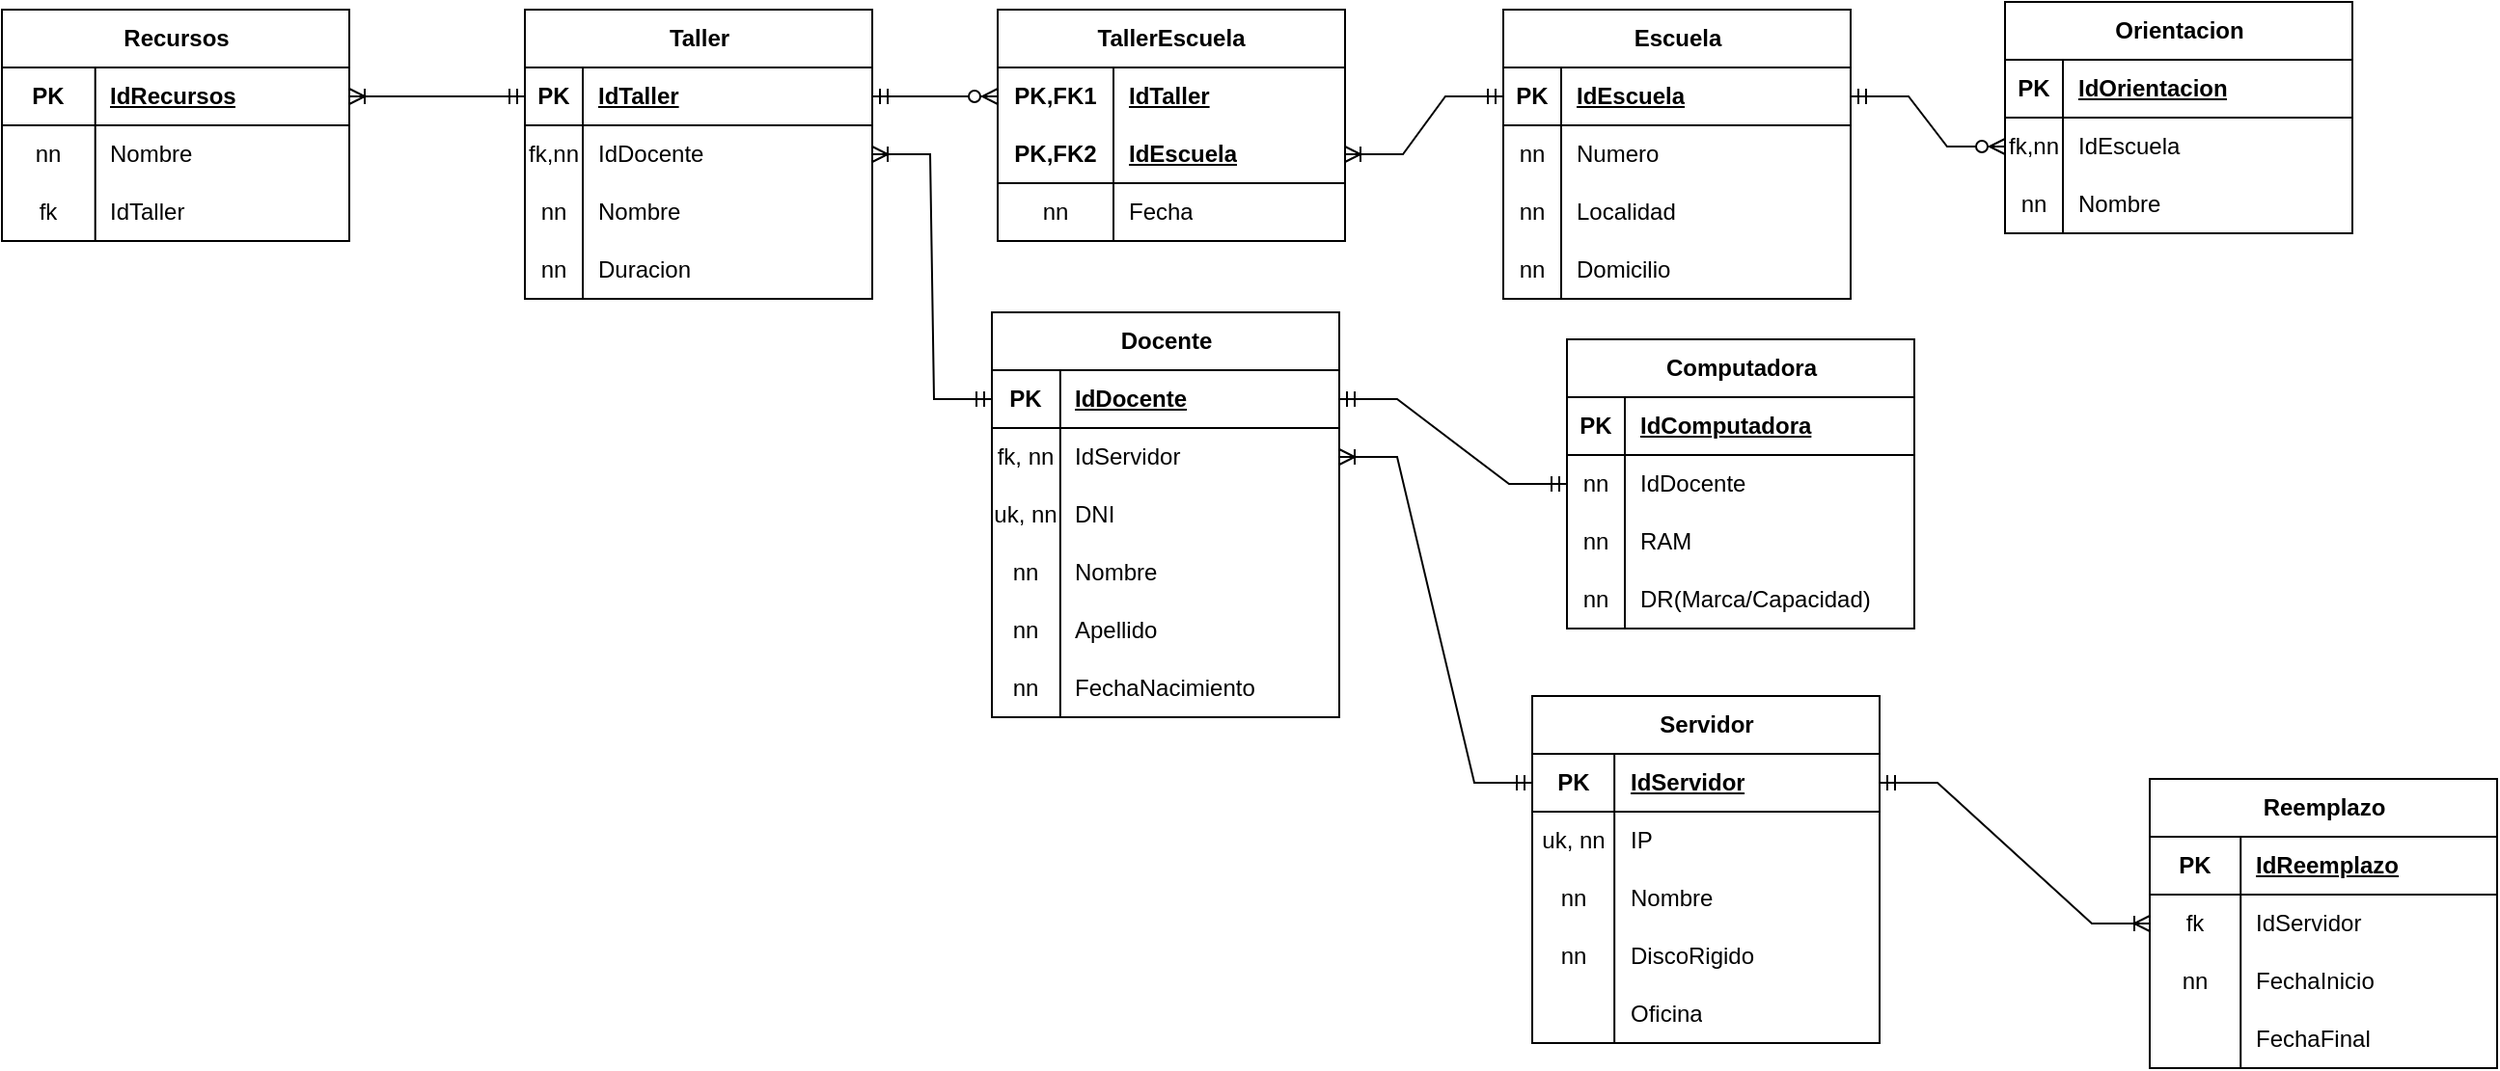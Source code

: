 <mxfile version="22.1.4" type="github">
  <diagram name="Page-1" id="a7pNmjv5opjbrcWNpLc7">
    <mxGraphModel dx="1587" dy="684" grid="0" gridSize="10" guides="1" tooltips="1" connect="1" arrows="1" fold="1" page="0" pageScale="1" pageWidth="850" pageHeight="1100" math="0" shadow="0">
      <root>
        <mxCell id="0" />
        <mxCell id="1" parent="0" />
        <mxCell id="UQmTX6FbrtQx3RFLPW82-1" value="Taller" style="shape=table;startSize=30;container=1;collapsible=1;childLayout=tableLayout;fixedRows=1;rowLines=0;fontStyle=1;align=center;resizeLast=1;html=1;" vertex="1" parent="1">
          <mxGeometry x="183" y="227" width="180" height="150" as="geometry" />
        </mxCell>
        <mxCell id="UQmTX6FbrtQx3RFLPW82-2" value="" style="shape=tableRow;horizontal=0;startSize=0;swimlaneHead=0;swimlaneBody=0;fillColor=none;collapsible=0;dropTarget=0;points=[[0,0.5],[1,0.5]];portConstraint=eastwest;top=0;left=0;right=0;bottom=1;" vertex="1" parent="UQmTX6FbrtQx3RFLPW82-1">
          <mxGeometry y="30" width="180" height="30" as="geometry" />
        </mxCell>
        <mxCell id="UQmTX6FbrtQx3RFLPW82-3" value="PK" style="shape=partialRectangle;connectable=0;fillColor=none;top=0;left=0;bottom=0;right=0;fontStyle=1;overflow=hidden;whiteSpace=wrap;html=1;" vertex="1" parent="UQmTX6FbrtQx3RFLPW82-2">
          <mxGeometry width="30" height="30" as="geometry">
            <mxRectangle width="30" height="30" as="alternateBounds" />
          </mxGeometry>
        </mxCell>
        <mxCell id="UQmTX6FbrtQx3RFLPW82-4" value="IdTaller" style="shape=partialRectangle;connectable=0;fillColor=none;top=0;left=0;bottom=0;right=0;align=left;spacingLeft=6;fontStyle=5;overflow=hidden;whiteSpace=wrap;html=1;" vertex="1" parent="UQmTX6FbrtQx3RFLPW82-2">
          <mxGeometry x="30" width="150" height="30" as="geometry">
            <mxRectangle width="150" height="30" as="alternateBounds" />
          </mxGeometry>
        </mxCell>
        <mxCell id="UQmTX6FbrtQx3RFLPW82-5" value="" style="shape=tableRow;horizontal=0;startSize=0;swimlaneHead=0;swimlaneBody=0;fillColor=none;collapsible=0;dropTarget=0;points=[[0,0.5],[1,0.5]];portConstraint=eastwest;top=0;left=0;right=0;bottom=0;" vertex="1" parent="UQmTX6FbrtQx3RFLPW82-1">
          <mxGeometry y="60" width="180" height="30" as="geometry" />
        </mxCell>
        <mxCell id="UQmTX6FbrtQx3RFLPW82-6" value="fk,nn" style="shape=partialRectangle;connectable=0;fillColor=none;top=0;left=0;bottom=0;right=0;editable=1;overflow=hidden;whiteSpace=wrap;html=1;" vertex="1" parent="UQmTX6FbrtQx3RFLPW82-5">
          <mxGeometry width="30" height="30" as="geometry">
            <mxRectangle width="30" height="30" as="alternateBounds" />
          </mxGeometry>
        </mxCell>
        <mxCell id="UQmTX6FbrtQx3RFLPW82-7" value="IdDocente" style="shape=partialRectangle;connectable=0;fillColor=none;top=0;left=0;bottom=0;right=0;align=left;spacingLeft=6;overflow=hidden;whiteSpace=wrap;html=1;" vertex="1" parent="UQmTX6FbrtQx3RFLPW82-5">
          <mxGeometry x="30" width="150" height="30" as="geometry">
            <mxRectangle width="150" height="30" as="alternateBounds" />
          </mxGeometry>
        </mxCell>
        <mxCell id="UQmTX6FbrtQx3RFLPW82-93" value="" style="shape=tableRow;horizontal=0;startSize=0;swimlaneHead=0;swimlaneBody=0;fillColor=none;collapsible=0;dropTarget=0;points=[[0,0.5],[1,0.5]];portConstraint=eastwest;top=0;left=0;right=0;bottom=0;" vertex="1" parent="UQmTX6FbrtQx3RFLPW82-1">
          <mxGeometry y="90" width="180" height="30" as="geometry" />
        </mxCell>
        <mxCell id="UQmTX6FbrtQx3RFLPW82-94" value="nn" style="shape=partialRectangle;connectable=0;fillColor=none;top=0;left=0;bottom=0;right=0;editable=1;overflow=hidden;whiteSpace=wrap;html=1;" vertex="1" parent="UQmTX6FbrtQx3RFLPW82-93">
          <mxGeometry width="30" height="30" as="geometry">
            <mxRectangle width="30" height="30" as="alternateBounds" />
          </mxGeometry>
        </mxCell>
        <mxCell id="UQmTX6FbrtQx3RFLPW82-95" value="Nombre" style="shape=partialRectangle;connectable=0;fillColor=none;top=0;left=0;bottom=0;right=0;align=left;spacingLeft=6;overflow=hidden;whiteSpace=wrap;html=1;" vertex="1" parent="UQmTX6FbrtQx3RFLPW82-93">
          <mxGeometry x="30" width="150" height="30" as="geometry">
            <mxRectangle width="150" height="30" as="alternateBounds" />
          </mxGeometry>
        </mxCell>
        <mxCell id="UQmTX6FbrtQx3RFLPW82-8" value="" style="shape=tableRow;horizontal=0;startSize=0;swimlaneHead=0;swimlaneBody=0;fillColor=none;collapsible=0;dropTarget=0;points=[[0,0.5],[1,0.5]];portConstraint=eastwest;top=0;left=0;right=0;bottom=0;" vertex="1" parent="UQmTX6FbrtQx3RFLPW82-1">
          <mxGeometry y="120" width="180" height="30" as="geometry" />
        </mxCell>
        <mxCell id="UQmTX6FbrtQx3RFLPW82-9" value="nn" style="shape=partialRectangle;connectable=0;fillColor=none;top=0;left=0;bottom=0;right=0;editable=1;overflow=hidden;whiteSpace=wrap;html=1;" vertex="1" parent="UQmTX6FbrtQx3RFLPW82-8">
          <mxGeometry width="30" height="30" as="geometry">
            <mxRectangle width="30" height="30" as="alternateBounds" />
          </mxGeometry>
        </mxCell>
        <mxCell id="UQmTX6FbrtQx3RFLPW82-10" value="Duracion" style="shape=partialRectangle;connectable=0;fillColor=none;top=0;left=0;bottom=0;right=0;align=left;spacingLeft=6;overflow=hidden;whiteSpace=wrap;html=1;" vertex="1" parent="UQmTX6FbrtQx3RFLPW82-8">
          <mxGeometry x="30" width="150" height="30" as="geometry">
            <mxRectangle width="150" height="30" as="alternateBounds" />
          </mxGeometry>
        </mxCell>
        <mxCell id="UQmTX6FbrtQx3RFLPW82-14" value="Escuela" style="shape=table;startSize=30;container=1;collapsible=1;childLayout=tableLayout;fixedRows=1;rowLines=0;fontStyle=1;align=center;resizeLast=1;html=1;" vertex="1" parent="1">
          <mxGeometry x="690" y="227" width="180" height="150" as="geometry" />
        </mxCell>
        <mxCell id="UQmTX6FbrtQx3RFLPW82-15" value="" style="shape=tableRow;horizontal=0;startSize=0;swimlaneHead=0;swimlaneBody=0;fillColor=none;collapsible=0;dropTarget=0;points=[[0,0.5],[1,0.5]];portConstraint=eastwest;top=0;left=0;right=0;bottom=1;" vertex="1" parent="UQmTX6FbrtQx3RFLPW82-14">
          <mxGeometry y="30" width="180" height="30" as="geometry" />
        </mxCell>
        <mxCell id="UQmTX6FbrtQx3RFLPW82-16" value="PK" style="shape=partialRectangle;connectable=0;fillColor=none;top=0;left=0;bottom=0;right=0;fontStyle=1;overflow=hidden;whiteSpace=wrap;html=1;" vertex="1" parent="UQmTX6FbrtQx3RFLPW82-15">
          <mxGeometry width="30" height="30" as="geometry">
            <mxRectangle width="30" height="30" as="alternateBounds" />
          </mxGeometry>
        </mxCell>
        <mxCell id="UQmTX6FbrtQx3RFLPW82-17" value="IdEscuela" style="shape=partialRectangle;connectable=0;fillColor=none;top=0;left=0;bottom=0;right=0;align=left;spacingLeft=6;fontStyle=5;overflow=hidden;whiteSpace=wrap;html=1;" vertex="1" parent="UQmTX6FbrtQx3RFLPW82-15">
          <mxGeometry x="30" width="150" height="30" as="geometry">
            <mxRectangle width="150" height="30" as="alternateBounds" />
          </mxGeometry>
        </mxCell>
        <mxCell id="UQmTX6FbrtQx3RFLPW82-18" value="" style="shape=tableRow;horizontal=0;startSize=0;swimlaneHead=0;swimlaneBody=0;fillColor=none;collapsible=0;dropTarget=0;points=[[0,0.5],[1,0.5]];portConstraint=eastwest;top=0;left=0;right=0;bottom=0;" vertex="1" parent="UQmTX6FbrtQx3RFLPW82-14">
          <mxGeometry y="60" width="180" height="30" as="geometry" />
        </mxCell>
        <mxCell id="UQmTX6FbrtQx3RFLPW82-19" value="nn" style="shape=partialRectangle;connectable=0;fillColor=none;top=0;left=0;bottom=0;right=0;editable=1;overflow=hidden;whiteSpace=wrap;html=1;" vertex="1" parent="UQmTX6FbrtQx3RFLPW82-18">
          <mxGeometry width="30" height="30" as="geometry">
            <mxRectangle width="30" height="30" as="alternateBounds" />
          </mxGeometry>
        </mxCell>
        <mxCell id="UQmTX6FbrtQx3RFLPW82-20" value="Numero" style="shape=partialRectangle;connectable=0;fillColor=none;top=0;left=0;bottom=0;right=0;align=left;spacingLeft=6;overflow=hidden;whiteSpace=wrap;html=1;" vertex="1" parent="UQmTX6FbrtQx3RFLPW82-18">
          <mxGeometry x="30" width="150" height="30" as="geometry">
            <mxRectangle width="150" height="30" as="alternateBounds" />
          </mxGeometry>
        </mxCell>
        <mxCell id="UQmTX6FbrtQx3RFLPW82-21" value="" style="shape=tableRow;horizontal=0;startSize=0;swimlaneHead=0;swimlaneBody=0;fillColor=none;collapsible=0;dropTarget=0;points=[[0,0.5],[1,0.5]];portConstraint=eastwest;top=0;left=0;right=0;bottom=0;" vertex="1" parent="UQmTX6FbrtQx3RFLPW82-14">
          <mxGeometry y="90" width="180" height="30" as="geometry" />
        </mxCell>
        <mxCell id="UQmTX6FbrtQx3RFLPW82-22" value="nn" style="shape=partialRectangle;connectable=0;fillColor=none;top=0;left=0;bottom=0;right=0;editable=1;overflow=hidden;whiteSpace=wrap;html=1;" vertex="1" parent="UQmTX6FbrtQx3RFLPW82-21">
          <mxGeometry width="30" height="30" as="geometry">
            <mxRectangle width="30" height="30" as="alternateBounds" />
          </mxGeometry>
        </mxCell>
        <mxCell id="UQmTX6FbrtQx3RFLPW82-23" value="Localidad" style="shape=partialRectangle;connectable=0;fillColor=none;top=0;left=0;bottom=0;right=0;align=left;spacingLeft=6;overflow=hidden;whiteSpace=wrap;html=1;" vertex="1" parent="UQmTX6FbrtQx3RFLPW82-21">
          <mxGeometry x="30" width="150" height="30" as="geometry">
            <mxRectangle width="150" height="30" as="alternateBounds" />
          </mxGeometry>
        </mxCell>
        <mxCell id="UQmTX6FbrtQx3RFLPW82-24" value="" style="shape=tableRow;horizontal=0;startSize=0;swimlaneHead=0;swimlaneBody=0;fillColor=none;collapsible=0;dropTarget=0;points=[[0,0.5],[1,0.5]];portConstraint=eastwest;top=0;left=0;right=0;bottom=0;" vertex="1" parent="UQmTX6FbrtQx3RFLPW82-14">
          <mxGeometry y="120" width="180" height="30" as="geometry" />
        </mxCell>
        <mxCell id="UQmTX6FbrtQx3RFLPW82-25" value="nn" style="shape=partialRectangle;connectable=0;fillColor=none;top=0;left=0;bottom=0;right=0;editable=1;overflow=hidden;whiteSpace=wrap;html=1;" vertex="1" parent="UQmTX6FbrtQx3RFLPW82-24">
          <mxGeometry width="30" height="30" as="geometry">
            <mxRectangle width="30" height="30" as="alternateBounds" />
          </mxGeometry>
        </mxCell>
        <mxCell id="UQmTX6FbrtQx3RFLPW82-26" value="Domicilio" style="shape=partialRectangle;connectable=0;fillColor=none;top=0;left=0;bottom=0;right=0;align=left;spacingLeft=6;overflow=hidden;whiteSpace=wrap;html=1;" vertex="1" parent="UQmTX6FbrtQx3RFLPW82-24">
          <mxGeometry x="30" width="150" height="30" as="geometry">
            <mxRectangle width="150" height="30" as="alternateBounds" />
          </mxGeometry>
        </mxCell>
        <mxCell id="UQmTX6FbrtQx3RFLPW82-27" value="TallerEscuela" style="shape=table;startSize=30;container=1;collapsible=1;childLayout=tableLayout;fixedRows=1;rowLines=0;fontStyle=1;align=center;resizeLast=1;html=1;whiteSpace=wrap;" vertex="1" parent="1">
          <mxGeometry x="428" y="227" width="180" height="120" as="geometry" />
        </mxCell>
        <mxCell id="UQmTX6FbrtQx3RFLPW82-28" value="" style="shape=tableRow;horizontal=0;startSize=0;swimlaneHead=0;swimlaneBody=0;fillColor=none;collapsible=0;dropTarget=0;points=[[0,0.5],[1,0.5]];portConstraint=eastwest;top=0;left=0;right=0;bottom=0;html=1;" vertex="1" parent="UQmTX6FbrtQx3RFLPW82-27">
          <mxGeometry y="30" width="180" height="30" as="geometry" />
        </mxCell>
        <mxCell id="UQmTX6FbrtQx3RFLPW82-29" value="PK,FK1" style="shape=partialRectangle;connectable=0;fillColor=none;top=0;left=0;bottom=0;right=0;fontStyle=1;overflow=hidden;html=1;whiteSpace=wrap;" vertex="1" parent="UQmTX6FbrtQx3RFLPW82-28">
          <mxGeometry width="60" height="30" as="geometry">
            <mxRectangle width="60" height="30" as="alternateBounds" />
          </mxGeometry>
        </mxCell>
        <mxCell id="UQmTX6FbrtQx3RFLPW82-30" value="IdTaller" style="shape=partialRectangle;connectable=0;fillColor=none;top=0;left=0;bottom=0;right=0;align=left;spacingLeft=6;fontStyle=5;overflow=hidden;html=1;whiteSpace=wrap;" vertex="1" parent="UQmTX6FbrtQx3RFLPW82-28">
          <mxGeometry x="60" width="120" height="30" as="geometry">
            <mxRectangle width="120" height="30" as="alternateBounds" />
          </mxGeometry>
        </mxCell>
        <mxCell id="UQmTX6FbrtQx3RFLPW82-31" value="" style="shape=tableRow;horizontal=0;startSize=0;swimlaneHead=0;swimlaneBody=0;fillColor=none;collapsible=0;dropTarget=0;points=[[0,0.5],[1,0.5]];portConstraint=eastwest;top=0;left=0;right=0;bottom=1;html=1;" vertex="1" parent="UQmTX6FbrtQx3RFLPW82-27">
          <mxGeometry y="60" width="180" height="30" as="geometry" />
        </mxCell>
        <mxCell id="UQmTX6FbrtQx3RFLPW82-32" value="PK,FK2" style="shape=partialRectangle;connectable=0;fillColor=none;top=0;left=0;bottom=0;right=0;fontStyle=1;overflow=hidden;html=1;whiteSpace=wrap;" vertex="1" parent="UQmTX6FbrtQx3RFLPW82-31">
          <mxGeometry width="60" height="30" as="geometry">
            <mxRectangle width="60" height="30" as="alternateBounds" />
          </mxGeometry>
        </mxCell>
        <mxCell id="UQmTX6FbrtQx3RFLPW82-33" value="IdEscuela" style="shape=partialRectangle;connectable=0;fillColor=none;top=0;left=0;bottom=0;right=0;align=left;spacingLeft=6;fontStyle=5;overflow=hidden;html=1;whiteSpace=wrap;" vertex="1" parent="UQmTX6FbrtQx3RFLPW82-31">
          <mxGeometry x="60" width="120" height="30" as="geometry">
            <mxRectangle width="120" height="30" as="alternateBounds" />
          </mxGeometry>
        </mxCell>
        <mxCell id="UQmTX6FbrtQx3RFLPW82-89" value="" style="shape=tableRow;horizontal=0;startSize=0;swimlaneHead=0;swimlaneBody=0;fillColor=none;collapsible=0;dropTarget=0;points=[[0,0.5],[1,0.5]];portConstraint=eastwest;top=0;left=0;right=0;bottom=0;html=1;" vertex="1" parent="UQmTX6FbrtQx3RFLPW82-27">
          <mxGeometry y="90" width="180" height="30" as="geometry" />
        </mxCell>
        <mxCell id="UQmTX6FbrtQx3RFLPW82-90" value="nn" style="shape=partialRectangle;connectable=0;fillColor=none;top=0;left=0;bottom=0;right=0;editable=1;overflow=hidden;html=1;whiteSpace=wrap;" vertex="1" parent="UQmTX6FbrtQx3RFLPW82-89">
          <mxGeometry width="60" height="30" as="geometry">
            <mxRectangle width="60" height="30" as="alternateBounds" />
          </mxGeometry>
        </mxCell>
        <mxCell id="UQmTX6FbrtQx3RFLPW82-91" value="Fecha" style="shape=partialRectangle;connectable=0;fillColor=none;top=0;left=0;bottom=0;right=0;align=left;spacingLeft=6;overflow=hidden;html=1;whiteSpace=wrap;" vertex="1" parent="UQmTX6FbrtQx3RFLPW82-89">
          <mxGeometry x="60" width="120" height="30" as="geometry">
            <mxRectangle width="120" height="30" as="alternateBounds" />
          </mxGeometry>
        </mxCell>
        <mxCell id="UQmTX6FbrtQx3RFLPW82-40" value="" style="edgeStyle=entityRelationEdgeStyle;fontSize=12;html=1;endArrow=ERzeroToMany;startArrow=ERmandOne;rounded=0;" edge="1" parent="1" source="UQmTX6FbrtQx3RFLPW82-2" target="UQmTX6FbrtQx3RFLPW82-28">
          <mxGeometry width="100" height="100" relative="1" as="geometry">
            <mxPoint x="371" y="288" as="sourcePoint" />
            <mxPoint x="471" y="188" as="targetPoint" />
          </mxGeometry>
        </mxCell>
        <mxCell id="UQmTX6FbrtQx3RFLPW82-41" value="" style="edgeStyle=entityRelationEdgeStyle;fontSize=12;html=1;endArrow=ERoneToMany;startArrow=ERmandOne;rounded=0;" edge="1" parent="1" source="UQmTX6FbrtQx3RFLPW82-15" target="UQmTX6FbrtQx3RFLPW82-31">
          <mxGeometry width="100" height="100" relative="1" as="geometry">
            <mxPoint x="605" y="326" as="sourcePoint" />
            <mxPoint x="705" y="226" as="targetPoint" />
          </mxGeometry>
        </mxCell>
        <mxCell id="UQmTX6FbrtQx3RFLPW82-42" value="Recursos" style="shape=table;startSize=30;container=1;collapsible=1;childLayout=tableLayout;fixedRows=1;rowLines=0;fontStyle=1;align=center;resizeLast=1;html=1;" vertex="1" parent="1">
          <mxGeometry x="-88" y="227" width="180" height="120" as="geometry" />
        </mxCell>
        <mxCell id="UQmTX6FbrtQx3RFLPW82-43" value="" style="shape=tableRow;horizontal=0;startSize=0;swimlaneHead=0;swimlaneBody=0;fillColor=none;collapsible=0;dropTarget=0;points=[[0,0.5],[1,0.5]];portConstraint=eastwest;top=0;left=0;right=0;bottom=1;" vertex="1" parent="UQmTX6FbrtQx3RFLPW82-42">
          <mxGeometry y="30" width="180" height="30" as="geometry" />
        </mxCell>
        <mxCell id="UQmTX6FbrtQx3RFLPW82-44" value="PK" style="shape=partialRectangle;connectable=0;fillColor=none;top=0;left=0;bottom=0;right=0;fontStyle=1;overflow=hidden;whiteSpace=wrap;html=1;" vertex="1" parent="UQmTX6FbrtQx3RFLPW82-43">
          <mxGeometry width="48.35" height="30" as="geometry">
            <mxRectangle width="48.35" height="30" as="alternateBounds" />
          </mxGeometry>
        </mxCell>
        <mxCell id="UQmTX6FbrtQx3RFLPW82-45" value="IdRecursos" style="shape=partialRectangle;connectable=0;fillColor=none;top=0;left=0;bottom=0;right=0;align=left;spacingLeft=6;fontStyle=5;overflow=hidden;whiteSpace=wrap;html=1;" vertex="1" parent="UQmTX6FbrtQx3RFLPW82-43">
          <mxGeometry x="48.35" width="131.65" height="30" as="geometry">
            <mxRectangle width="131.65" height="30" as="alternateBounds" />
          </mxGeometry>
        </mxCell>
        <mxCell id="UQmTX6FbrtQx3RFLPW82-46" value="" style="shape=tableRow;horizontal=0;startSize=0;swimlaneHead=0;swimlaneBody=0;fillColor=none;collapsible=0;dropTarget=0;points=[[0,0.5],[1,0.5]];portConstraint=eastwest;top=0;left=0;right=0;bottom=0;" vertex="1" parent="UQmTX6FbrtQx3RFLPW82-42">
          <mxGeometry y="60" width="180" height="30" as="geometry" />
        </mxCell>
        <mxCell id="UQmTX6FbrtQx3RFLPW82-47" value="nn" style="shape=partialRectangle;connectable=0;fillColor=none;top=0;left=0;bottom=0;right=0;editable=1;overflow=hidden;whiteSpace=wrap;html=1;" vertex="1" parent="UQmTX6FbrtQx3RFLPW82-46">
          <mxGeometry width="48.35" height="30" as="geometry">
            <mxRectangle width="48.35" height="30" as="alternateBounds" />
          </mxGeometry>
        </mxCell>
        <mxCell id="UQmTX6FbrtQx3RFLPW82-48" value="Nombre" style="shape=partialRectangle;connectable=0;fillColor=none;top=0;left=0;bottom=0;right=0;align=left;spacingLeft=6;overflow=hidden;whiteSpace=wrap;html=1;" vertex="1" parent="UQmTX6FbrtQx3RFLPW82-46">
          <mxGeometry x="48.35" width="131.65" height="30" as="geometry">
            <mxRectangle width="131.65" height="30" as="alternateBounds" />
          </mxGeometry>
        </mxCell>
        <mxCell id="UQmTX6FbrtQx3RFLPW82-49" value="" style="shape=tableRow;horizontal=0;startSize=0;swimlaneHead=0;swimlaneBody=0;fillColor=none;collapsible=0;dropTarget=0;points=[[0,0.5],[1,0.5]];portConstraint=eastwest;top=0;left=0;right=0;bottom=0;" vertex="1" parent="UQmTX6FbrtQx3RFLPW82-42">
          <mxGeometry y="90" width="180" height="30" as="geometry" />
        </mxCell>
        <mxCell id="UQmTX6FbrtQx3RFLPW82-50" value="fk" style="shape=partialRectangle;connectable=0;fillColor=none;top=0;left=0;bottom=0;right=0;editable=1;overflow=hidden;whiteSpace=wrap;html=1;" vertex="1" parent="UQmTX6FbrtQx3RFLPW82-49">
          <mxGeometry width="48.35" height="30" as="geometry">
            <mxRectangle width="48.35" height="30" as="alternateBounds" />
          </mxGeometry>
        </mxCell>
        <mxCell id="UQmTX6FbrtQx3RFLPW82-51" value="IdTaller" style="shape=partialRectangle;connectable=0;fillColor=none;top=0;left=0;bottom=0;right=0;align=left;spacingLeft=6;overflow=hidden;whiteSpace=wrap;html=1;" vertex="1" parent="UQmTX6FbrtQx3RFLPW82-49">
          <mxGeometry x="48.35" width="131.65" height="30" as="geometry">
            <mxRectangle width="131.65" height="30" as="alternateBounds" />
          </mxGeometry>
        </mxCell>
        <mxCell id="UQmTX6FbrtQx3RFLPW82-55" value="" style="edgeStyle=entityRelationEdgeStyle;fontSize=12;html=1;endArrow=ERoneToMany;startArrow=ERmandOne;rounded=0;" edge="1" parent="1" source="UQmTX6FbrtQx3RFLPW82-2" target="UQmTX6FbrtQx3RFLPW82-43">
          <mxGeometry width="100" height="100" relative="1" as="geometry">
            <mxPoint x="32" y="404" as="sourcePoint" />
            <mxPoint x="367" y="328" as="targetPoint" />
          </mxGeometry>
        </mxCell>
        <mxCell id="UQmTX6FbrtQx3RFLPW82-59" value="Orientacion" style="shape=table;startSize=30;container=1;collapsible=1;childLayout=tableLayout;fixedRows=1;rowLines=0;fontStyle=1;align=center;resizeLast=1;html=1;" vertex="1" parent="1">
          <mxGeometry x="950" y="223" width="180" height="120" as="geometry" />
        </mxCell>
        <mxCell id="UQmTX6FbrtQx3RFLPW82-60" value="" style="shape=tableRow;horizontal=0;startSize=0;swimlaneHead=0;swimlaneBody=0;fillColor=none;collapsible=0;dropTarget=0;points=[[0,0.5],[1,0.5]];portConstraint=eastwest;top=0;left=0;right=0;bottom=1;" vertex="1" parent="UQmTX6FbrtQx3RFLPW82-59">
          <mxGeometry y="30" width="180" height="30" as="geometry" />
        </mxCell>
        <mxCell id="UQmTX6FbrtQx3RFLPW82-61" value="PK" style="shape=partialRectangle;connectable=0;fillColor=none;top=0;left=0;bottom=0;right=0;fontStyle=1;overflow=hidden;whiteSpace=wrap;html=1;" vertex="1" parent="UQmTX6FbrtQx3RFLPW82-60">
          <mxGeometry width="30" height="30" as="geometry">
            <mxRectangle width="30" height="30" as="alternateBounds" />
          </mxGeometry>
        </mxCell>
        <mxCell id="UQmTX6FbrtQx3RFLPW82-62" value="IdOrientacion" style="shape=partialRectangle;connectable=0;fillColor=none;top=0;left=0;bottom=0;right=0;align=left;spacingLeft=6;fontStyle=5;overflow=hidden;whiteSpace=wrap;html=1;" vertex="1" parent="UQmTX6FbrtQx3RFLPW82-60">
          <mxGeometry x="30" width="150" height="30" as="geometry">
            <mxRectangle width="150" height="30" as="alternateBounds" />
          </mxGeometry>
        </mxCell>
        <mxCell id="UQmTX6FbrtQx3RFLPW82-63" value="" style="shape=tableRow;horizontal=0;startSize=0;swimlaneHead=0;swimlaneBody=0;fillColor=none;collapsible=0;dropTarget=0;points=[[0,0.5],[1,0.5]];portConstraint=eastwest;top=0;left=0;right=0;bottom=0;" vertex="1" parent="UQmTX6FbrtQx3RFLPW82-59">
          <mxGeometry y="60" width="180" height="30" as="geometry" />
        </mxCell>
        <mxCell id="UQmTX6FbrtQx3RFLPW82-64" value="fk,nn" style="shape=partialRectangle;connectable=0;fillColor=none;top=0;left=0;bottom=0;right=0;editable=1;overflow=hidden;whiteSpace=wrap;html=1;" vertex="1" parent="UQmTX6FbrtQx3RFLPW82-63">
          <mxGeometry width="30" height="30" as="geometry">
            <mxRectangle width="30" height="30" as="alternateBounds" />
          </mxGeometry>
        </mxCell>
        <mxCell id="UQmTX6FbrtQx3RFLPW82-65" value="IdEscuela" style="shape=partialRectangle;connectable=0;fillColor=none;top=0;left=0;bottom=0;right=0;align=left;spacingLeft=6;overflow=hidden;whiteSpace=wrap;html=1;" vertex="1" parent="UQmTX6FbrtQx3RFLPW82-63">
          <mxGeometry x="30" width="150" height="30" as="geometry">
            <mxRectangle width="150" height="30" as="alternateBounds" />
          </mxGeometry>
        </mxCell>
        <mxCell id="UQmTX6FbrtQx3RFLPW82-66" value="" style="shape=tableRow;horizontal=0;startSize=0;swimlaneHead=0;swimlaneBody=0;fillColor=none;collapsible=0;dropTarget=0;points=[[0,0.5],[1,0.5]];portConstraint=eastwest;top=0;left=0;right=0;bottom=0;" vertex="1" parent="UQmTX6FbrtQx3RFLPW82-59">
          <mxGeometry y="90" width="180" height="30" as="geometry" />
        </mxCell>
        <mxCell id="UQmTX6FbrtQx3RFLPW82-67" value="nn" style="shape=partialRectangle;connectable=0;fillColor=none;top=0;left=0;bottom=0;right=0;editable=1;overflow=hidden;whiteSpace=wrap;html=1;" vertex="1" parent="UQmTX6FbrtQx3RFLPW82-66">
          <mxGeometry width="30" height="30" as="geometry">
            <mxRectangle width="30" height="30" as="alternateBounds" />
          </mxGeometry>
        </mxCell>
        <mxCell id="UQmTX6FbrtQx3RFLPW82-68" value="Nombre" style="shape=partialRectangle;connectable=0;fillColor=none;top=0;left=0;bottom=0;right=0;align=left;spacingLeft=6;overflow=hidden;whiteSpace=wrap;html=1;" vertex="1" parent="UQmTX6FbrtQx3RFLPW82-66">
          <mxGeometry x="30" width="150" height="30" as="geometry">
            <mxRectangle width="150" height="30" as="alternateBounds" />
          </mxGeometry>
        </mxCell>
        <mxCell id="UQmTX6FbrtQx3RFLPW82-72" value="" style="edgeStyle=entityRelationEdgeStyle;fontSize=12;html=1;endArrow=ERzeroToMany;startArrow=ERmandOne;rounded=0;" edge="1" parent="1" source="UQmTX6FbrtQx3RFLPW82-15" target="UQmTX6FbrtQx3RFLPW82-63">
          <mxGeometry width="100" height="100" relative="1" as="geometry">
            <mxPoint x="989" y="346" as="sourcePoint" />
            <mxPoint x="1089" y="246" as="targetPoint" />
          </mxGeometry>
        </mxCell>
        <mxCell id="UQmTX6FbrtQx3RFLPW82-73" value="Docente" style="shape=table;startSize=30;container=1;collapsible=1;childLayout=tableLayout;fixedRows=1;rowLines=0;fontStyle=1;align=center;resizeLast=1;html=1;" vertex="1" parent="1">
          <mxGeometry x="425" y="384" width="180" height="210" as="geometry" />
        </mxCell>
        <mxCell id="UQmTX6FbrtQx3RFLPW82-74" value="" style="shape=tableRow;horizontal=0;startSize=0;swimlaneHead=0;swimlaneBody=0;fillColor=none;collapsible=0;dropTarget=0;points=[[0,0.5],[1,0.5]];portConstraint=eastwest;top=0;left=0;right=0;bottom=1;" vertex="1" parent="UQmTX6FbrtQx3RFLPW82-73">
          <mxGeometry y="30" width="180" height="30" as="geometry" />
        </mxCell>
        <mxCell id="UQmTX6FbrtQx3RFLPW82-75" value="PK" style="shape=partialRectangle;connectable=0;fillColor=none;top=0;left=0;bottom=0;right=0;fontStyle=1;overflow=hidden;whiteSpace=wrap;html=1;" vertex="1" parent="UQmTX6FbrtQx3RFLPW82-74">
          <mxGeometry width="35.421" height="30" as="geometry">
            <mxRectangle width="35.421" height="30" as="alternateBounds" />
          </mxGeometry>
        </mxCell>
        <mxCell id="UQmTX6FbrtQx3RFLPW82-76" value="IdDocente" style="shape=partialRectangle;connectable=0;fillColor=none;top=0;left=0;bottom=0;right=0;align=left;spacingLeft=6;fontStyle=5;overflow=hidden;whiteSpace=wrap;html=1;" vertex="1" parent="UQmTX6FbrtQx3RFLPW82-74">
          <mxGeometry x="35.421" width="144.579" height="30" as="geometry">
            <mxRectangle width="144.579" height="30" as="alternateBounds" />
          </mxGeometry>
        </mxCell>
        <mxCell id="UQmTX6FbrtQx3RFLPW82-77" value="" style="shape=tableRow;horizontal=0;startSize=0;swimlaneHead=0;swimlaneBody=0;fillColor=none;collapsible=0;dropTarget=0;points=[[0,0.5],[1,0.5]];portConstraint=eastwest;top=0;left=0;right=0;bottom=0;" vertex="1" parent="UQmTX6FbrtQx3RFLPW82-73">
          <mxGeometry y="60" width="180" height="30" as="geometry" />
        </mxCell>
        <mxCell id="UQmTX6FbrtQx3RFLPW82-78" value="fk, nn" style="shape=partialRectangle;connectable=0;fillColor=none;top=0;left=0;bottom=0;right=0;editable=1;overflow=hidden;whiteSpace=wrap;html=1;" vertex="1" parent="UQmTX6FbrtQx3RFLPW82-77">
          <mxGeometry width="35.421" height="30" as="geometry">
            <mxRectangle width="35.421" height="30" as="alternateBounds" />
          </mxGeometry>
        </mxCell>
        <mxCell id="UQmTX6FbrtQx3RFLPW82-79" value="IdServidor" style="shape=partialRectangle;connectable=0;fillColor=none;top=0;left=0;bottom=0;right=0;align=left;spacingLeft=6;overflow=hidden;whiteSpace=wrap;html=1;" vertex="1" parent="UQmTX6FbrtQx3RFLPW82-77">
          <mxGeometry x="35.421" width="144.579" height="30" as="geometry">
            <mxRectangle width="144.579" height="30" as="alternateBounds" />
          </mxGeometry>
        </mxCell>
        <mxCell id="UQmTX6FbrtQx3RFLPW82-112" value="" style="shape=tableRow;horizontal=0;startSize=0;swimlaneHead=0;swimlaneBody=0;fillColor=none;collapsible=0;dropTarget=0;points=[[0,0.5],[1,0.5]];portConstraint=eastwest;top=0;left=0;right=0;bottom=0;" vertex="1" parent="UQmTX6FbrtQx3RFLPW82-73">
          <mxGeometry y="90" width="180" height="30" as="geometry" />
        </mxCell>
        <mxCell id="UQmTX6FbrtQx3RFLPW82-113" value="uk, nn" style="shape=partialRectangle;connectable=0;fillColor=none;top=0;left=0;bottom=0;right=0;editable=1;overflow=hidden;whiteSpace=wrap;html=1;" vertex="1" parent="UQmTX6FbrtQx3RFLPW82-112">
          <mxGeometry width="35.421" height="30" as="geometry">
            <mxRectangle width="35.421" height="30" as="alternateBounds" />
          </mxGeometry>
        </mxCell>
        <mxCell id="UQmTX6FbrtQx3RFLPW82-114" value="DNI" style="shape=partialRectangle;connectable=0;fillColor=none;top=0;left=0;bottom=0;right=0;align=left;spacingLeft=6;overflow=hidden;whiteSpace=wrap;html=1;" vertex="1" parent="UQmTX6FbrtQx3RFLPW82-112">
          <mxGeometry x="35.421" width="144.579" height="30" as="geometry">
            <mxRectangle width="144.579" height="30" as="alternateBounds" />
          </mxGeometry>
        </mxCell>
        <mxCell id="UQmTX6FbrtQx3RFLPW82-80" value="" style="shape=tableRow;horizontal=0;startSize=0;swimlaneHead=0;swimlaneBody=0;fillColor=none;collapsible=0;dropTarget=0;points=[[0,0.5],[1,0.5]];portConstraint=eastwest;top=0;left=0;right=0;bottom=0;" vertex="1" parent="UQmTX6FbrtQx3RFLPW82-73">
          <mxGeometry y="120" width="180" height="30" as="geometry" />
        </mxCell>
        <mxCell id="UQmTX6FbrtQx3RFLPW82-81" value="nn" style="shape=partialRectangle;connectable=0;fillColor=none;top=0;left=0;bottom=0;right=0;editable=1;overflow=hidden;whiteSpace=wrap;html=1;" vertex="1" parent="UQmTX6FbrtQx3RFLPW82-80">
          <mxGeometry width="35.421" height="30" as="geometry">
            <mxRectangle width="35.421" height="30" as="alternateBounds" />
          </mxGeometry>
        </mxCell>
        <mxCell id="UQmTX6FbrtQx3RFLPW82-82" value="Nombre" style="shape=partialRectangle;connectable=0;fillColor=none;top=0;left=0;bottom=0;right=0;align=left;spacingLeft=6;overflow=hidden;whiteSpace=wrap;html=1;" vertex="1" parent="UQmTX6FbrtQx3RFLPW82-80">
          <mxGeometry x="35.421" width="144.579" height="30" as="geometry">
            <mxRectangle width="144.579" height="30" as="alternateBounds" />
          </mxGeometry>
        </mxCell>
        <mxCell id="UQmTX6FbrtQx3RFLPW82-83" value="" style="shape=tableRow;horizontal=0;startSize=0;swimlaneHead=0;swimlaneBody=0;fillColor=none;collapsible=0;dropTarget=0;points=[[0,0.5],[1,0.5]];portConstraint=eastwest;top=0;left=0;right=0;bottom=0;" vertex="1" parent="UQmTX6FbrtQx3RFLPW82-73">
          <mxGeometry y="150" width="180" height="30" as="geometry" />
        </mxCell>
        <mxCell id="UQmTX6FbrtQx3RFLPW82-84" value="nn" style="shape=partialRectangle;connectable=0;fillColor=none;top=0;left=0;bottom=0;right=0;editable=1;overflow=hidden;whiteSpace=wrap;html=1;" vertex="1" parent="UQmTX6FbrtQx3RFLPW82-83">
          <mxGeometry width="35.421" height="30" as="geometry">
            <mxRectangle width="35.421" height="30" as="alternateBounds" />
          </mxGeometry>
        </mxCell>
        <mxCell id="UQmTX6FbrtQx3RFLPW82-85" value="Apellido" style="shape=partialRectangle;connectable=0;fillColor=none;top=0;left=0;bottom=0;right=0;align=left;spacingLeft=6;overflow=hidden;whiteSpace=wrap;html=1;" vertex="1" parent="UQmTX6FbrtQx3RFLPW82-83">
          <mxGeometry x="35.421" width="144.579" height="30" as="geometry">
            <mxRectangle width="144.579" height="30" as="alternateBounds" />
          </mxGeometry>
        </mxCell>
        <mxCell id="UQmTX6FbrtQx3RFLPW82-86" value="" style="shape=tableRow;horizontal=0;startSize=0;swimlaneHead=0;swimlaneBody=0;fillColor=none;collapsible=0;dropTarget=0;points=[[0,0.5],[1,0.5]];portConstraint=eastwest;top=0;left=0;right=0;bottom=0;" vertex="1" parent="UQmTX6FbrtQx3RFLPW82-73">
          <mxGeometry y="180" width="180" height="30" as="geometry" />
        </mxCell>
        <mxCell id="UQmTX6FbrtQx3RFLPW82-87" value="nn" style="shape=partialRectangle;connectable=0;fillColor=none;top=0;left=0;bottom=0;right=0;editable=1;overflow=hidden;whiteSpace=wrap;html=1;" vertex="1" parent="UQmTX6FbrtQx3RFLPW82-86">
          <mxGeometry width="35.421" height="30" as="geometry">
            <mxRectangle width="35.421" height="30" as="alternateBounds" />
          </mxGeometry>
        </mxCell>
        <mxCell id="UQmTX6FbrtQx3RFLPW82-88" value="FechaNacimiento" style="shape=partialRectangle;connectable=0;fillColor=none;top=0;left=0;bottom=0;right=0;align=left;spacingLeft=6;overflow=hidden;whiteSpace=wrap;html=1;" vertex="1" parent="UQmTX6FbrtQx3RFLPW82-86">
          <mxGeometry x="35.421" width="144.579" height="30" as="geometry">
            <mxRectangle width="144.579" height="30" as="alternateBounds" />
          </mxGeometry>
        </mxCell>
        <mxCell id="UQmTX6FbrtQx3RFLPW82-92" value="" style="edgeStyle=entityRelationEdgeStyle;fontSize=12;html=1;endArrow=ERoneToMany;startArrow=ERmandOne;rounded=0;" edge="1" parent="1" source="UQmTX6FbrtQx3RFLPW82-74" target="UQmTX6FbrtQx3RFLPW82-5">
          <mxGeometry width="100" height="100" relative="1" as="geometry">
            <mxPoint x="148" y="563" as="sourcePoint" />
            <mxPoint x="248" y="463" as="targetPoint" />
          </mxGeometry>
        </mxCell>
        <mxCell id="UQmTX6FbrtQx3RFLPW82-96" value="Servidor" style="shape=table;startSize=30;container=1;collapsible=1;childLayout=tableLayout;fixedRows=1;rowLines=0;fontStyle=1;align=center;resizeLast=1;html=1;" vertex="1" parent="1">
          <mxGeometry x="705" y="583" width="180" height="180" as="geometry" />
        </mxCell>
        <mxCell id="UQmTX6FbrtQx3RFLPW82-97" value="" style="shape=tableRow;horizontal=0;startSize=0;swimlaneHead=0;swimlaneBody=0;fillColor=none;collapsible=0;dropTarget=0;points=[[0,0.5],[1,0.5]];portConstraint=eastwest;top=0;left=0;right=0;bottom=1;" vertex="1" parent="UQmTX6FbrtQx3RFLPW82-96">
          <mxGeometry y="30" width="180" height="30" as="geometry" />
        </mxCell>
        <mxCell id="UQmTX6FbrtQx3RFLPW82-98" value="PK" style="shape=partialRectangle;connectable=0;fillColor=none;top=0;left=0;bottom=0;right=0;fontStyle=1;overflow=hidden;whiteSpace=wrap;html=1;" vertex="1" parent="UQmTX6FbrtQx3RFLPW82-97">
          <mxGeometry width="42.579" height="30" as="geometry">
            <mxRectangle width="42.579" height="30" as="alternateBounds" />
          </mxGeometry>
        </mxCell>
        <mxCell id="UQmTX6FbrtQx3RFLPW82-99" value="IdServidor" style="shape=partialRectangle;connectable=0;fillColor=none;top=0;left=0;bottom=0;right=0;align=left;spacingLeft=6;fontStyle=5;overflow=hidden;whiteSpace=wrap;html=1;" vertex="1" parent="UQmTX6FbrtQx3RFLPW82-97">
          <mxGeometry x="42.579" width="137.421" height="30" as="geometry">
            <mxRectangle width="137.421" height="30" as="alternateBounds" />
          </mxGeometry>
        </mxCell>
        <mxCell id="UQmTX6FbrtQx3RFLPW82-100" value="" style="shape=tableRow;horizontal=0;startSize=0;swimlaneHead=0;swimlaneBody=0;fillColor=none;collapsible=0;dropTarget=0;points=[[0,0.5],[1,0.5]];portConstraint=eastwest;top=0;left=0;right=0;bottom=0;" vertex="1" parent="UQmTX6FbrtQx3RFLPW82-96">
          <mxGeometry y="60" width="180" height="30" as="geometry" />
        </mxCell>
        <mxCell id="UQmTX6FbrtQx3RFLPW82-101" value="uk, nn" style="shape=partialRectangle;connectable=0;fillColor=none;top=0;left=0;bottom=0;right=0;editable=1;overflow=hidden;whiteSpace=wrap;html=1;" vertex="1" parent="UQmTX6FbrtQx3RFLPW82-100">
          <mxGeometry width="42.579" height="30" as="geometry">
            <mxRectangle width="42.579" height="30" as="alternateBounds" />
          </mxGeometry>
        </mxCell>
        <mxCell id="UQmTX6FbrtQx3RFLPW82-102" value="IP" style="shape=partialRectangle;connectable=0;fillColor=none;top=0;left=0;bottom=0;right=0;align=left;spacingLeft=6;overflow=hidden;whiteSpace=wrap;html=1;" vertex="1" parent="UQmTX6FbrtQx3RFLPW82-100">
          <mxGeometry x="42.579" width="137.421" height="30" as="geometry">
            <mxRectangle width="137.421" height="30" as="alternateBounds" />
          </mxGeometry>
        </mxCell>
        <mxCell id="UQmTX6FbrtQx3RFLPW82-103" value="" style="shape=tableRow;horizontal=0;startSize=0;swimlaneHead=0;swimlaneBody=0;fillColor=none;collapsible=0;dropTarget=0;points=[[0,0.5],[1,0.5]];portConstraint=eastwest;top=0;left=0;right=0;bottom=0;" vertex="1" parent="UQmTX6FbrtQx3RFLPW82-96">
          <mxGeometry y="90" width="180" height="30" as="geometry" />
        </mxCell>
        <mxCell id="UQmTX6FbrtQx3RFLPW82-104" value="nn" style="shape=partialRectangle;connectable=0;fillColor=none;top=0;left=0;bottom=0;right=0;editable=1;overflow=hidden;whiteSpace=wrap;html=1;" vertex="1" parent="UQmTX6FbrtQx3RFLPW82-103">
          <mxGeometry width="42.579" height="30" as="geometry">
            <mxRectangle width="42.579" height="30" as="alternateBounds" />
          </mxGeometry>
        </mxCell>
        <mxCell id="UQmTX6FbrtQx3RFLPW82-105" value="Nombre" style="shape=partialRectangle;connectable=0;fillColor=none;top=0;left=0;bottom=0;right=0;align=left;spacingLeft=6;overflow=hidden;whiteSpace=wrap;html=1;" vertex="1" parent="UQmTX6FbrtQx3RFLPW82-103">
          <mxGeometry x="42.579" width="137.421" height="30" as="geometry">
            <mxRectangle width="137.421" height="30" as="alternateBounds" />
          </mxGeometry>
        </mxCell>
        <mxCell id="UQmTX6FbrtQx3RFLPW82-106" value="" style="shape=tableRow;horizontal=0;startSize=0;swimlaneHead=0;swimlaneBody=0;fillColor=none;collapsible=0;dropTarget=0;points=[[0,0.5],[1,0.5]];portConstraint=eastwest;top=0;left=0;right=0;bottom=0;" vertex="1" parent="UQmTX6FbrtQx3RFLPW82-96">
          <mxGeometry y="120" width="180" height="30" as="geometry" />
        </mxCell>
        <mxCell id="UQmTX6FbrtQx3RFLPW82-107" value="nn" style="shape=partialRectangle;connectable=0;fillColor=none;top=0;left=0;bottom=0;right=0;editable=1;overflow=hidden;whiteSpace=wrap;html=1;" vertex="1" parent="UQmTX6FbrtQx3RFLPW82-106">
          <mxGeometry width="42.579" height="30" as="geometry">
            <mxRectangle width="42.579" height="30" as="alternateBounds" />
          </mxGeometry>
        </mxCell>
        <mxCell id="UQmTX6FbrtQx3RFLPW82-108" value="DiscoRigido" style="shape=partialRectangle;connectable=0;fillColor=none;top=0;left=0;bottom=0;right=0;align=left;spacingLeft=6;overflow=hidden;whiteSpace=wrap;html=1;" vertex="1" parent="UQmTX6FbrtQx3RFLPW82-106">
          <mxGeometry x="42.579" width="137.421" height="30" as="geometry">
            <mxRectangle width="137.421" height="30" as="alternateBounds" />
          </mxGeometry>
        </mxCell>
        <mxCell id="UQmTX6FbrtQx3RFLPW82-109" value="" style="shape=tableRow;horizontal=0;startSize=0;swimlaneHead=0;swimlaneBody=0;fillColor=none;collapsible=0;dropTarget=0;points=[[0,0.5],[1,0.5]];portConstraint=eastwest;top=0;left=0;right=0;bottom=0;" vertex="1" parent="UQmTX6FbrtQx3RFLPW82-96">
          <mxGeometry y="150" width="180" height="30" as="geometry" />
        </mxCell>
        <mxCell id="UQmTX6FbrtQx3RFLPW82-110" value="" style="shape=partialRectangle;connectable=0;fillColor=none;top=0;left=0;bottom=0;right=0;editable=1;overflow=hidden;whiteSpace=wrap;html=1;" vertex="1" parent="UQmTX6FbrtQx3RFLPW82-109">
          <mxGeometry width="42.579" height="30" as="geometry">
            <mxRectangle width="42.579" height="30" as="alternateBounds" />
          </mxGeometry>
        </mxCell>
        <mxCell id="UQmTX6FbrtQx3RFLPW82-111" value="Oficina" style="shape=partialRectangle;connectable=0;fillColor=none;top=0;left=0;bottom=0;right=0;align=left;spacingLeft=6;overflow=hidden;whiteSpace=wrap;html=1;" vertex="1" parent="UQmTX6FbrtQx3RFLPW82-109">
          <mxGeometry x="42.579" width="137.421" height="30" as="geometry">
            <mxRectangle width="137.421" height="30" as="alternateBounds" />
          </mxGeometry>
        </mxCell>
        <mxCell id="UQmTX6FbrtQx3RFLPW82-116" value="" style="edgeStyle=entityRelationEdgeStyle;fontSize=12;html=1;endArrow=ERoneToMany;startArrow=ERmandOne;rounded=0;" edge="1" parent="1" source="UQmTX6FbrtQx3RFLPW82-97" target="UQmTX6FbrtQx3RFLPW82-77">
          <mxGeometry width="100" height="100" relative="1" as="geometry">
            <mxPoint x="668" y="608" as="sourcePoint" />
            <mxPoint x="768" y="508" as="targetPoint" />
          </mxGeometry>
        </mxCell>
        <mxCell id="UQmTX6FbrtQx3RFLPW82-117" value="Reemplazo" style="shape=table;startSize=30;container=1;collapsible=1;childLayout=tableLayout;fixedRows=1;rowLines=0;fontStyle=1;align=center;resizeLast=1;html=1;" vertex="1" parent="1">
          <mxGeometry x="1025" y="626" width="180" height="150" as="geometry" />
        </mxCell>
        <mxCell id="UQmTX6FbrtQx3RFLPW82-118" value="" style="shape=tableRow;horizontal=0;startSize=0;swimlaneHead=0;swimlaneBody=0;fillColor=none;collapsible=0;dropTarget=0;points=[[0,0.5],[1,0.5]];portConstraint=eastwest;top=0;left=0;right=0;bottom=1;" vertex="1" parent="UQmTX6FbrtQx3RFLPW82-117">
          <mxGeometry y="30" width="180" height="30" as="geometry" />
        </mxCell>
        <mxCell id="UQmTX6FbrtQx3RFLPW82-119" value="PK" style="shape=partialRectangle;connectable=0;fillColor=none;top=0;left=0;bottom=0;right=0;fontStyle=1;overflow=hidden;whiteSpace=wrap;html=1;" vertex="1" parent="UQmTX6FbrtQx3RFLPW82-118">
          <mxGeometry width="47.105" height="30" as="geometry">
            <mxRectangle width="47.105" height="30" as="alternateBounds" />
          </mxGeometry>
        </mxCell>
        <mxCell id="UQmTX6FbrtQx3RFLPW82-120" value="IdReemplazo" style="shape=partialRectangle;connectable=0;fillColor=none;top=0;left=0;bottom=0;right=0;align=left;spacingLeft=6;fontStyle=5;overflow=hidden;whiteSpace=wrap;html=1;" vertex="1" parent="UQmTX6FbrtQx3RFLPW82-118">
          <mxGeometry x="47.105" width="132.895" height="30" as="geometry">
            <mxRectangle width="132.895" height="30" as="alternateBounds" />
          </mxGeometry>
        </mxCell>
        <mxCell id="UQmTX6FbrtQx3RFLPW82-121" value="" style="shape=tableRow;horizontal=0;startSize=0;swimlaneHead=0;swimlaneBody=0;fillColor=none;collapsible=0;dropTarget=0;points=[[0,0.5],[1,0.5]];portConstraint=eastwest;top=0;left=0;right=0;bottom=0;" vertex="1" parent="UQmTX6FbrtQx3RFLPW82-117">
          <mxGeometry y="60" width="180" height="30" as="geometry" />
        </mxCell>
        <mxCell id="UQmTX6FbrtQx3RFLPW82-122" value="fk" style="shape=partialRectangle;connectable=0;fillColor=none;top=0;left=0;bottom=0;right=0;editable=1;overflow=hidden;whiteSpace=wrap;html=1;" vertex="1" parent="UQmTX6FbrtQx3RFLPW82-121">
          <mxGeometry width="47.105" height="30" as="geometry">
            <mxRectangle width="47.105" height="30" as="alternateBounds" />
          </mxGeometry>
        </mxCell>
        <mxCell id="UQmTX6FbrtQx3RFLPW82-123" value="IdServidor" style="shape=partialRectangle;connectable=0;fillColor=none;top=0;left=0;bottom=0;right=0;align=left;spacingLeft=6;overflow=hidden;whiteSpace=wrap;html=1;" vertex="1" parent="UQmTX6FbrtQx3RFLPW82-121">
          <mxGeometry x="47.105" width="132.895" height="30" as="geometry">
            <mxRectangle width="132.895" height="30" as="alternateBounds" />
          </mxGeometry>
        </mxCell>
        <mxCell id="UQmTX6FbrtQx3RFLPW82-130" value="" style="shape=tableRow;horizontal=0;startSize=0;swimlaneHead=0;swimlaneBody=0;fillColor=none;collapsible=0;dropTarget=0;points=[[0,0.5],[1,0.5]];portConstraint=eastwest;top=0;left=0;right=0;bottom=0;" vertex="1" parent="UQmTX6FbrtQx3RFLPW82-117">
          <mxGeometry y="90" width="180" height="30" as="geometry" />
        </mxCell>
        <mxCell id="UQmTX6FbrtQx3RFLPW82-131" value="nn" style="shape=partialRectangle;connectable=0;fillColor=none;top=0;left=0;bottom=0;right=0;editable=1;overflow=hidden;whiteSpace=wrap;html=1;" vertex="1" parent="UQmTX6FbrtQx3RFLPW82-130">
          <mxGeometry width="47.105" height="30" as="geometry">
            <mxRectangle width="47.105" height="30" as="alternateBounds" />
          </mxGeometry>
        </mxCell>
        <mxCell id="UQmTX6FbrtQx3RFLPW82-132" value="FechaInicio" style="shape=partialRectangle;connectable=0;fillColor=none;top=0;left=0;bottom=0;right=0;align=left;spacingLeft=6;overflow=hidden;whiteSpace=wrap;html=1;" vertex="1" parent="UQmTX6FbrtQx3RFLPW82-130">
          <mxGeometry x="47.105" width="132.895" height="30" as="geometry">
            <mxRectangle width="132.895" height="30" as="alternateBounds" />
          </mxGeometry>
        </mxCell>
        <mxCell id="UQmTX6FbrtQx3RFLPW82-124" value="" style="shape=tableRow;horizontal=0;startSize=0;swimlaneHead=0;swimlaneBody=0;fillColor=none;collapsible=0;dropTarget=0;points=[[0,0.5],[1,0.5]];portConstraint=eastwest;top=0;left=0;right=0;bottom=0;" vertex="1" parent="UQmTX6FbrtQx3RFLPW82-117">
          <mxGeometry y="120" width="180" height="30" as="geometry" />
        </mxCell>
        <mxCell id="UQmTX6FbrtQx3RFLPW82-125" value="" style="shape=partialRectangle;connectable=0;fillColor=none;top=0;left=0;bottom=0;right=0;editable=1;overflow=hidden;whiteSpace=wrap;html=1;" vertex="1" parent="UQmTX6FbrtQx3RFLPW82-124">
          <mxGeometry width="47.105" height="30" as="geometry">
            <mxRectangle width="47.105" height="30" as="alternateBounds" />
          </mxGeometry>
        </mxCell>
        <mxCell id="UQmTX6FbrtQx3RFLPW82-126" value="FechaFinal" style="shape=partialRectangle;connectable=0;fillColor=none;top=0;left=0;bottom=0;right=0;align=left;spacingLeft=6;overflow=hidden;whiteSpace=wrap;html=1;" vertex="1" parent="UQmTX6FbrtQx3RFLPW82-124">
          <mxGeometry x="47.105" width="132.895" height="30" as="geometry">
            <mxRectangle width="132.895" height="30" as="alternateBounds" />
          </mxGeometry>
        </mxCell>
        <mxCell id="UQmTX6FbrtQx3RFLPW82-133" value="" style="edgeStyle=entityRelationEdgeStyle;fontSize=12;html=1;endArrow=ERoneToMany;startArrow=ERmandOne;rounded=0;" edge="1" parent="1" source="UQmTX6FbrtQx3RFLPW82-97" target="UQmTX6FbrtQx3RFLPW82-121">
          <mxGeometry width="100" height="100" relative="1" as="geometry">
            <mxPoint x="774" y="503" as="sourcePoint" />
            <mxPoint x="874" y="403" as="targetPoint" />
          </mxGeometry>
        </mxCell>
        <mxCell id="UQmTX6FbrtQx3RFLPW82-134" value="Computadora" style="shape=table;startSize=30;container=1;collapsible=1;childLayout=tableLayout;fixedRows=1;rowLines=0;fontStyle=1;align=center;resizeLast=1;html=1;" vertex="1" parent="1">
          <mxGeometry x="723" y="398" width="180" height="150" as="geometry" />
        </mxCell>
        <mxCell id="UQmTX6FbrtQx3RFLPW82-135" value="" style="shape=tableRow;horizontal=0;startSize=0;swimlaneHead=0;swimlaneBody=0;fillColor=none;collapsible=0;dropTarget=0;points=[[0,0.5],[1,0.5]];portConstraint=eastwest;top=0;left=0;right=0;bottom=1;" vertex="1" parent="UQmTX6FbrtQx3RFLPW82-134">
          <mxGeometry y="30" width="180" height="30" as="geometry" />
        </mxCell>
        <mxCell id="UQmTX6FbrtQx3RFLPW82-136" value="PK" style="shape=partialRectangle;connectable=0;fillColor=none;top=0;left=0;bottom=0;right=0;fontStyle=1;overflow=hidden;whiteSpace=wrap;html=1;" vertex="1" parent="UQmTX6FbrtQx3RFLPW82-135">
          <mxGeometry width="30" height="30" as="geometry">
            <mxRectangle width="30" height="30" as="alternateBounds" />
          </mxGeometry>
        </mxCell>
        <mxCell id="UQmTX6FbrtQx3RFLPW82-137" value="IdComputadora" style="shape=partialRectangle;connectable=0;fillColor=none;top=0;left=0;bottom=0;right=0;align=left;spacingLeft=6;fontStyle=5;overflow=hidden;whiteSpace=wrap;html=1;" vertex="1" parent="UQmTX6FbrtQx3RFLPW82-135">
          <mxGeometry x="30" width="150" height="30" as="geometry">
            <mxRectangle width="150" height="30" as="alternateBounds" />
          </mxGeometry>
        </mxCell>
        <mxCell id="UQmTX6FbrtQx3RFLPW82-148" value="" style="shape=tableRow;horizontal=0;startSize=0;swimlaneHead=0;swimlaneBody=0;fillColor=none;collapsible=0;dropTarget=0;points=[[0,0.5],[1,0.5]];portConstraint=eastwest;top=0;left=0;right=0;bottom=0;" vertex="1" parent="UQmTX6FbrtQx3RFLPW82-134">
          <mxGeometry y="60" width="180" height="30" as="geometry" />
        </mxCell>
        <mxCell id="UQmTX6FbrtQx3RFLPW82-149" value="nn" style="shape=partialRectangle;connectable=0;fillColor=none;top=0;left=0;bottom=0;right=0;editable=1;overflow=hidden;whiteSpace=wrap;html=1;" vertex="1" parent="UQmTX6FbrtQx3RFLPW82-148">
          <mxGeometry width="30" height="30" as="geometry">
            <mxRectangle width="30" height="30" as="alternateBounds" />
          </mxGeometry>
        </mxCell>
        <mxCell id="UQmTX6FbrtQx3RFLPW82-150" value="IdDocente" style="shape=partialRectangle;connectable=0;fillColor=none;top=0;left=0;bottom=0;right=0;align=left;spacingLeft=6;overflow=hidden;whiteSpace=wrap;html=1;" vertex="1" parent="UQmTX6FbrtQx3RFLPW82-148">
          <mxGeometry x="30" width="150" height="30" as="geometry">
            <mxRectangle width="150" height="30" as="alternateBounds" />
          </mxGeometry>
        </mxCell>
        <mxCell id="UQmTX6FbrtQx3RFLPW82-138" value="" style="shape=tableRow;horizontal=0;startSize=0;swimlaneHead=0;swimlaneBody=0;fillColor=none;collapsible=0;dropTarget=0;points=[[0,0.5],[1,0.5]];portConstraint=eastwest;top=0;left=0;right=0;bottom=0;" vertex="1" parent="UQmTX6FbrtQx3RFLPW82-134">
          <mxGeometry y="90" width="180" height="30" as="geometry" />
        </mxCell>
        <mxCell id="UQmTX6FbrtQx3RFLPW82-139" value="nn" style="shape=partialRectangle;connectable=0;fillColor=none;top=0;left=0;bottom=0;right=0;editable=1;overflow=hidden;whiteSpace=wrap;html=1;" vertex="1" parent="UQmTX6FbrtQx3RFLPW82-138">
          <mxGeometry width="30" height="30" as="geometry">
            <mxRectangle width="30" height="30" as="alternateBounds" />
          </mxGeometry>
        </mxCell>
        <mxCell id="UQmTX6FbrtQx3RFLPW82-140" value="RAM" style="shape=partialRectangle;connectable=0;fillColor=none;top=0;left=0;bottom=0;right=0;align=left;spacingLeft=6;overflow=hidden;whiteSpace=wrap;html=1;" vertex="1" parent="UQmTX6FbrtQx3RFLPW82-138">
          <mxGeometry x="30" width="150" height="30" as="geometry">
            <mxRectangle width="150" height="30" as="alternateBounds" />
          </mxGeometry>
        </mxCell>
        <mxCell id="UQmTX6FbrtQx3RFLPW82-141" value="" style="shape=tableRow;horizontal=0;startSize=0;swimlaneHead=0;swimlaneBody=0;fillColor=none;collapsible=0;dropTarget=0;points=[[0,0.5],[1,0.5]];portConstraint=eastwest;top=0;left=0;right=0;bottom=0;" vertex="1" parent="UQmTX6FbrtQx3RFLPW82-134">
          <mxGeometry y="120" width="180" height="30" as="geometry" />
        </mxCell>
        <mxCell id="UQmTX6FbrtQx3RFLPW82-142" value="nn" style="shape=partialRectangle;connectable=0;fillColor=none;top=0;left=0;bottom=0;right=0;editable=1;overflow=hidden;whiteSpace=wrap;html=1;" vertex="1" parent="UQmTX6FbrtQx3RFLPW82-141">
          <mxGeometry width="30" height="30" as="geometry">
            <mxRectangle width="30" height="30" as="alternateBounds" />
          </mxGeometry>
        </mxCell>
        <mxCell id="UQmTX6FbrtQx3RFLPW82-143" value="DR(Marca/Capacidad)" style="shape=partialRectangle;connectable=0;fillColor=none;top=0;left=0;bottom=0;right=0;align=left;spacingLeft=6;overflow=hidden;whiteSpace=wrap;html=1;" vertex="1" parent="UQmTX6FbrtQx3RFLPW82-141">
          <mxGeometry x="30" width="150" height="30" as="geometry">
            <mxRectangle width="150" height="30" as="alternateBounds" />
          </mxGeometry>
        </mxCell>
        <mxCell id="UQmTX6FbrtQx3RFLPW82-147" value="" style="edgeStyle=entityRelationEdgeStyle;fontSize=12;html=1;endArrow=ERmandOne;startArrow=ERmandOne;rounded=0;" edge="1" parent="1" source="UQmTX6FbrtQx3RFLPW82-74" target="UQmTX6FbrtQx3RFLPW82-148">
          <mxGeometry width="100" height="100" relative="1" as="geometry">
            <mxPoint x="768" y="636" as="sourcePoint" />
            <mxPoint x="868" y="536" as="targetPoint" />
          </mxGeometry>
        </mxCell>
      </root>
    </mxGraphModel>
  </diagram>
</mxfile>
